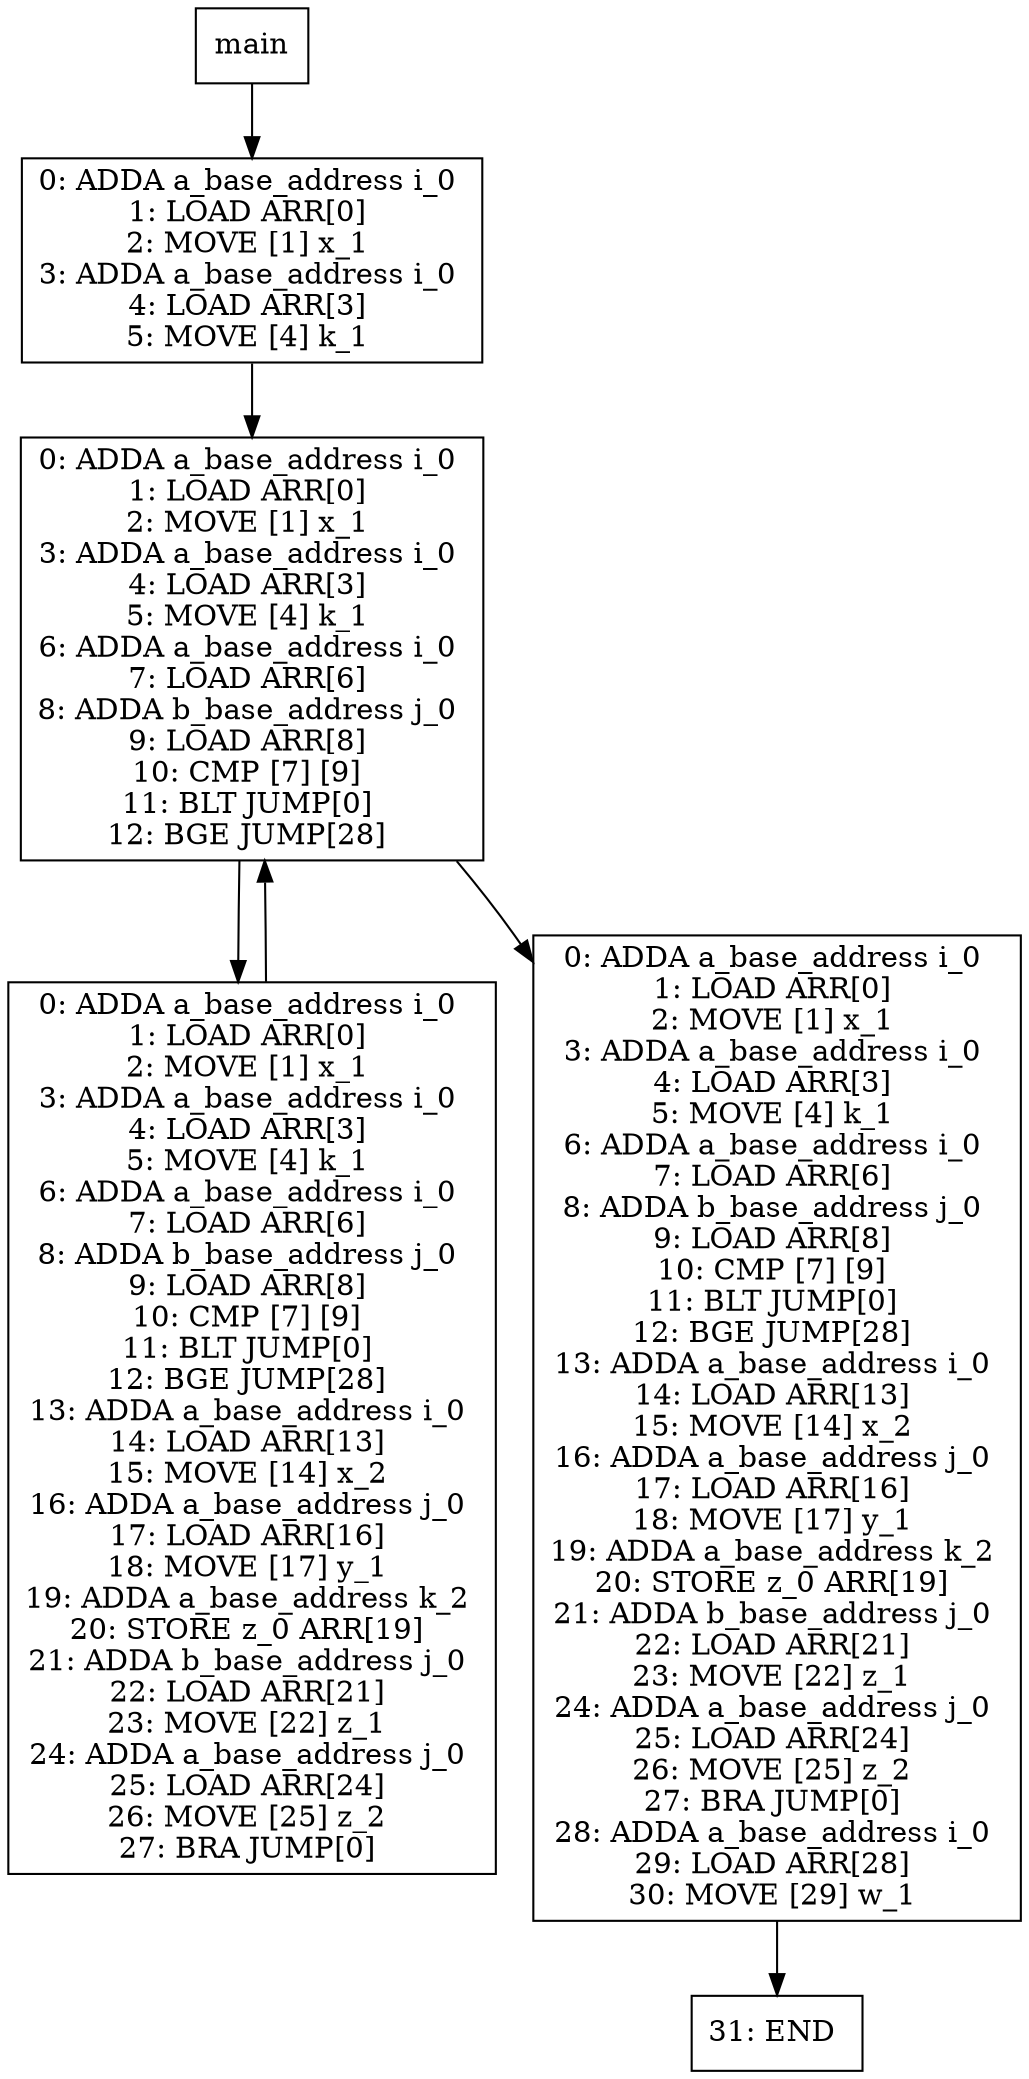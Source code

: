 digraph test026 {
node [shape=box]
1[label="main"]
1 -> 4
4[label="0: ADDA a_base_address i_0 
1: LOAD ARR[0] 
2: MOVE [1] x_1 
3: ADDA a_base_address i_0 
4: LOAD ARR[3] 
5: MOVE [4] k_1 
"]
4 -> 6
6[label="0: ADDA a_base_address i_0 
1: LOAD ARR[0] 
2: MOVE [1] x_1 
3: ADDA a_base_address i_0 
4: LOAD ARR[3] 
5: MOVE [4] k_1 
6: ADDA a_base_address i_0 
7: LOAD ARR[6] 
8: ADDA b_base_address j_0 
9: LOAD ARR[8] 
10: CMP [7] [9] 
11: BLT JUMP[0] 
12: BGE JUMP[28] 
"]
6 -> 8
8[label="0: ADDA a_base_address i_0 
1: LOAD ARR[0] 
2: MOVE [1] x_1 
3: ADDA a_base_address i_0 
4: LOAD ARR[3] 
5: MOVE [4] k_1 
6: ADDA a_base_address i_0 
7: LOAD ARR[6] 
8: ADDA b_base_address j_0 
9: LOAD ARR[8] 
10: CMP [7] [9] 
11: BLT JUMP[0] 
12: BGE JUMP[28] 
13: ADDA a_base_address i_0 
14: LOAD ARR[13] 
15: MOVE [14] x_2 
16: ADDA a_base_address j_0 
17: LOAD ARR[16] 
18: MOVE [17] y_1 
19: ADDA a_base_address k_2 
20: STORE z_0 ARR[19] 
21: ADDA b_base_address j_0 
22: LOAD ARR[21] 
23: MOVE [22] z_1 
24: ADDA a_base_address j_0 
25: LOAD ARR[24] 
26: MOVE [25] z_2 
27: BRA JUMP[0] 
"]
8 -> 6
6 -> 7
7[label="0: ADDA a_base_address i_0 
1: LOAD ARR[0] 
2: MOVE [1] x_1 
3: ADDA a_base_address i_0 
4: LOAD ARR[3] 
5: MOVE [4] k_1 
6: ADDA a_base_address i_0 
7: LOAD ARR[6] 
8: ADDA b_base_address j_0 
9: LOAD ARR[8] 
10: CMP [7] [9] 
11: BLT JUMP[0] 
12: BGE JUMP[28] 
13: ADDA a_base_address i_0 
14: LOAD ARR[13] 
15: MOVE [14] x_2 
16: ADDA a_base_address j_0 
17: LOAD ARR[16] 
18: MOVE [17] y_1 
19: ADDA a_base_address k_2 
20: STORE z_0 ARR[19] 
21: ADDA b_base_address j_0 
22: LOAD ARR[21] 
23: MOVE [22] z_1 
24: ADDA a_base_address j_0 
25: LOAD ARR[24] 
26: MOVE [25] z_2 
27: BRA JUMP[0] 
28: ADDA a_base_address i_0 
29: LOAD ARR[28] 
30: MOVE [29] w_1 
"]
7 -> 14
14[label="31: END 
"]
}
